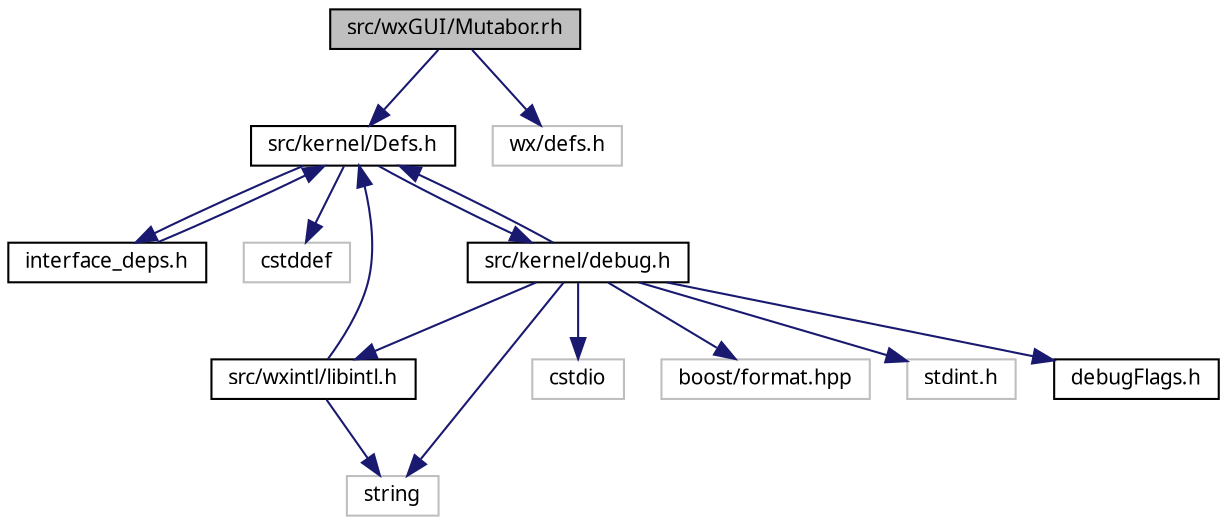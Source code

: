 digraph "src/wxGUI/Mutabor.rh"
{
  edge [fontname="Sans",fontsize="10",labelfontname="Sans",labelfontsize="10"];
  node [fontname="Sans",fontsize="10",shape=record];
  Node0 [label="src/wxGUI/Mutabor.rh",height=0.2,width=0.4,color="black", fillcolor="grey75", style="filled", fontcolor="black"];
  Node0 -> Node1 [color="midnightblue",fontsize="10",style="solid",fontname="Sans"];
  Node1 [label="src/kernel/Defs.h",height=0.2,width=0.4,color="black", fillcolor="white", style="filled",URL="$d1/d73/Defs_8h.html",tooltip="Common definitions. "];
  Node1 -> Node2 [color="midnightblue",fontsize="10",style="solid",fontname="Sans"];
  Node2 [label="interface_deps.h",height=0.2,width=0.4,color="black", fillcolor="white", style="filled",URL="$de/ddd/interface__deps_8h.html"];
  Node2 -> Node1 [color="midnightblue",fontsize="10",style="solid",fontname="Sans"];
  Node1 -> Node3 [color="midnightblue",fontsize="10",style="solid",fontname="Sans"];
  Node3 [label="cstddef",height=0.2,width=0.4,color="grey75", fillcolor="white", style="filled"];
  Node1 -> Node4 [color="midnightblue",fontsize="10",style="solid",fontname="Sans"];
  Node4 [label="src/kernel/debug.h",height=0.2,width=0.4,color="black", fillcolor="white", style="filled",URL="$db/d16/debug_8h.html"];
  Node4 -> Node1 [color="midnightblue",fontsize="10",style="solid",fontname="Sans"];
  Node4 -> Node5 [color="midnightblue",fontsize="10",style="solid",fontname="Sans"];
  Node5 [label="src/wxintl/libintl.h",height=0.2,width=0.4,color="black", fillcolor="white", style="filled",URL="$d4/d64/libintl_8h.html"];
  Node5 -> Node1 [color="midnightblue",fontsize="10",style="solid",fontname="Sans"];
  Node5 -> Node6 [color="midnightblue",fontsize="10",style="solid",fontname="Sans"];
  Node6 [label="string",height=0.2,width=0.4,color="grey75", fillcolor="white", style="filled"];
  Node4 -> Node6 [color="midnightblue",fontsize="10",style="solid",fontname="Sans"];
  Node4 -> Node7 [color="midnightblue",fontsize="10",style="solid",fontname="Sans"];
  Node7 [label="cstdio",height=0.2,width=0.4,color="grey75", fillcolor="white", style="filled"];
  Node4 -> Node8 [color="midnightblue",fontsize="10",style="solid",fontname="Sans"];
  Node8 [label="boost/format.hpp",height=0.2,width=0.4,color="grey75", fillcolor="white", style="filled"];
  Node4 -> Node9 [color="midnightblue",fontsize="10",style="solid",fontname="Sans"];
  Node9 [label="stdint.h",height=0.2,width=0.4,color="grey75", fillcolor="white", style="filled"];
  Node4 -> Node10 [color="midnightblue",fontsize="10",style="solid",fontname="Sans"];
  Node10 [label="debugFlags.h",height=0.2,width=0.4,color="black", fillcolor="white", style="filled",URL="$d4/dab/debugFlags_8h.html",tooltip="Debug flags for mutabor debug mode. "];
  Node0 -> Node11 [color="midnightblue",fontsize="10",style="solid",fontname="Sans"];
  Node11 [label="wx/defs.h",height=0.2,width=0.4,color="grey75", fillcolor="white", style="filled"];
}
